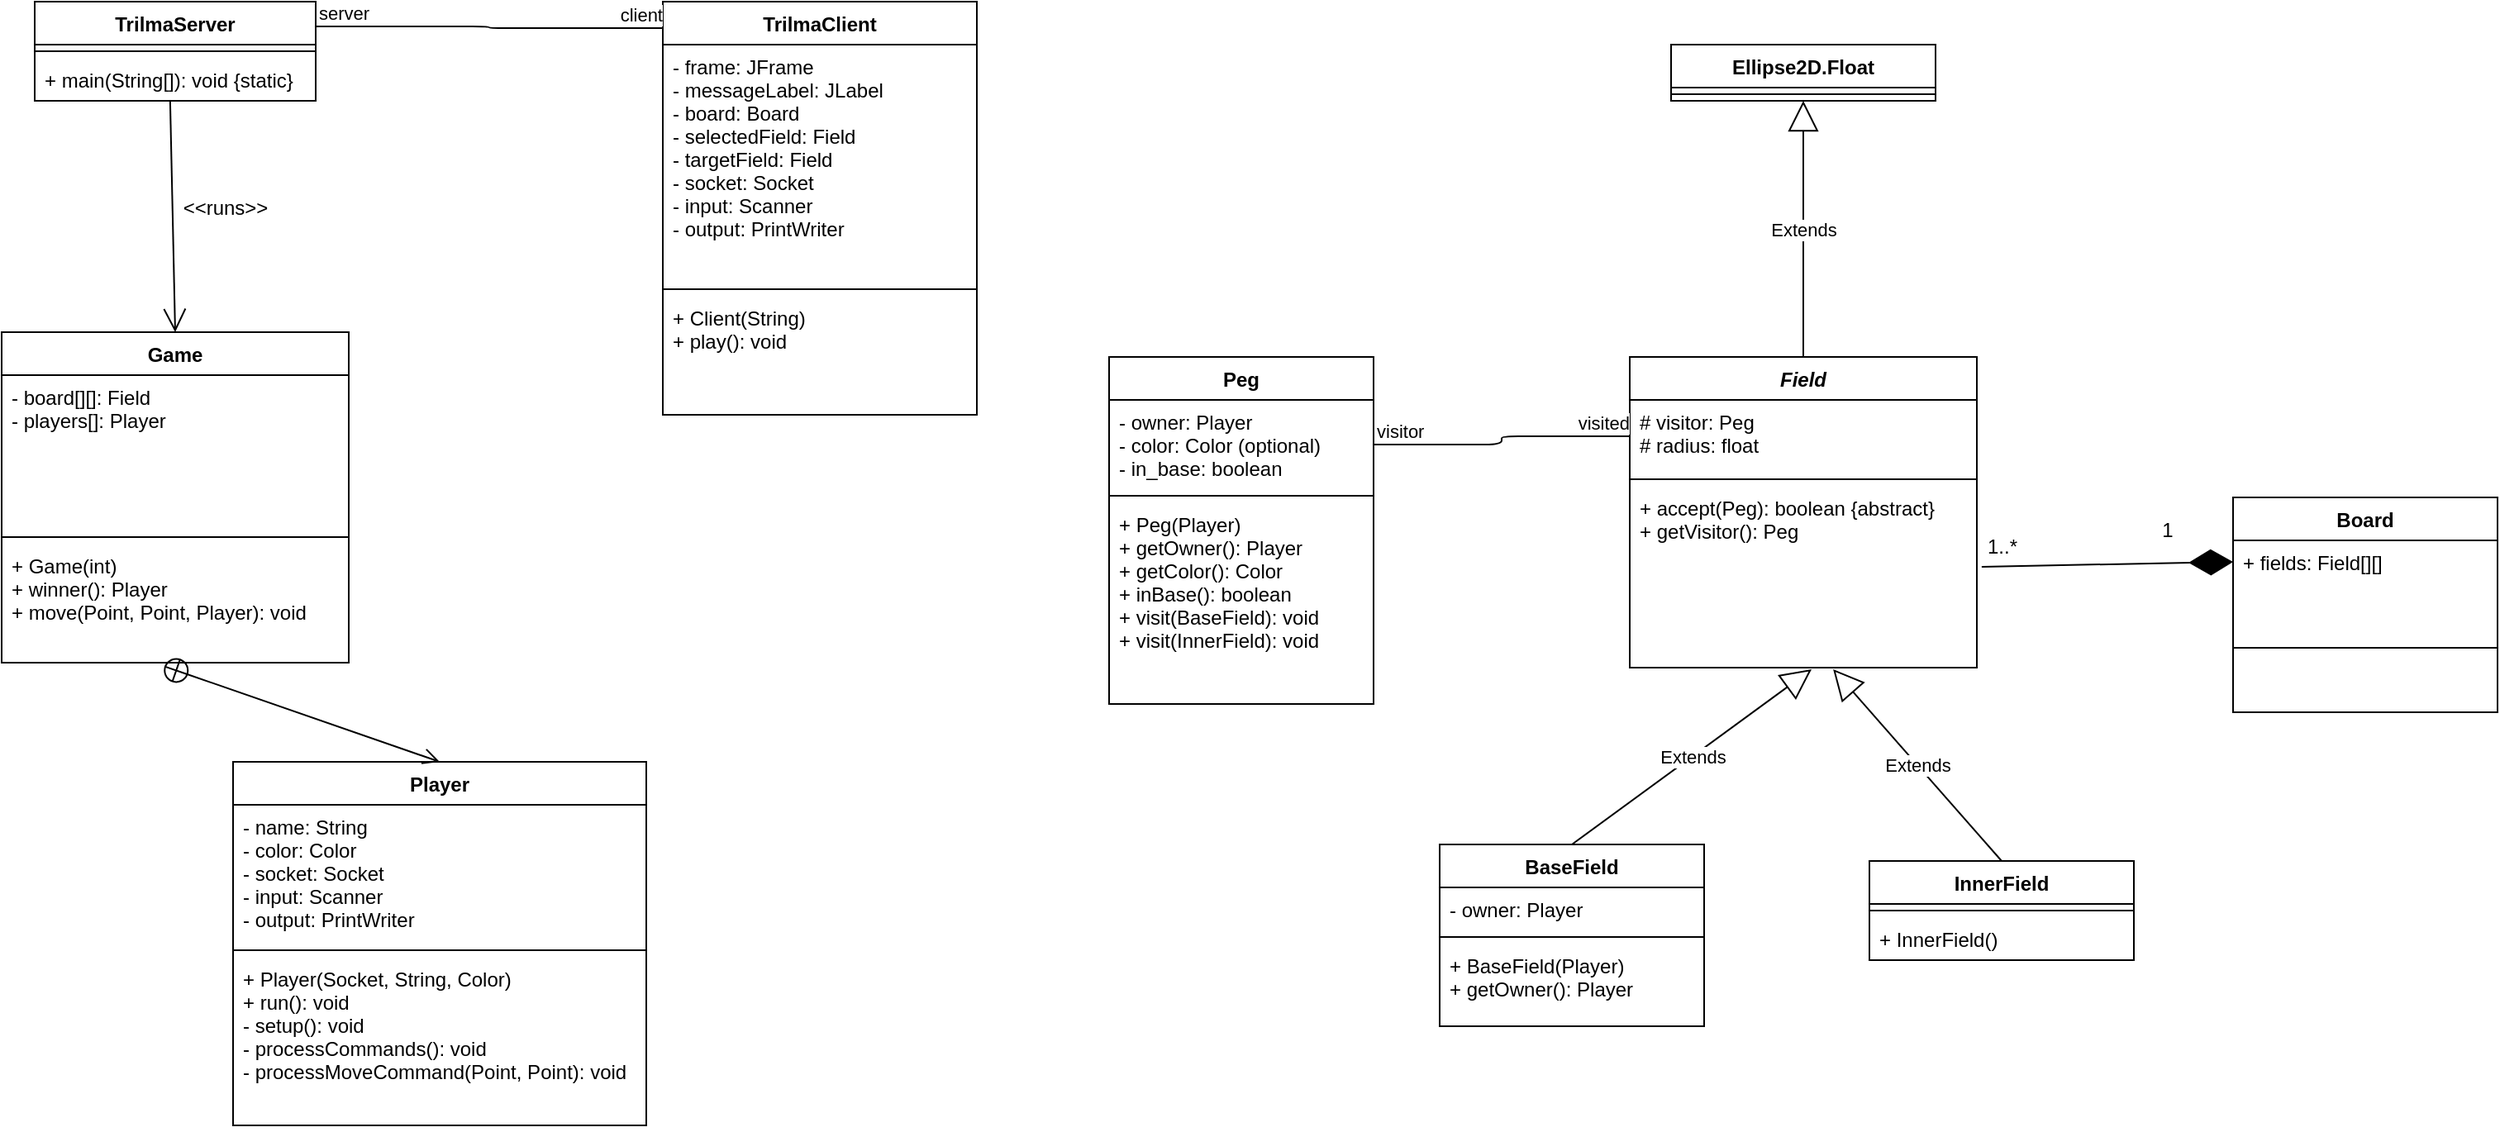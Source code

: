 <mxfile version="14.0.1" type="device"><diagram id="C5RBs43oDa-KdzZeNtuy" name="Page-1"><mxGraphModel dx="2182" dy="774" grid="1" gridSize="10" guides="1" tooltips="1" connect="1" arrows="1" fold="1" page="1" pageScale="1" pageWidth="827" pageHeight="1169" math="0" shadow="0"><root><mxCell id="WIyWlLk6GJQsqaUBKTNV-0"/><mxCell id="WIyWlLk6GJQsqaUBKTNV-1" parent="WIyWlLk6GJQsqaUBKTNV-0"/><mxCell id="_ynaElvUxv59CEccyUQl-5" value="" style="endArrow=diamondThin;endFill=1;endSize=24;html=1;exitX=1.014;exitY=0.445;exitDx=0;exitDy=0;exitPerimeter=0;entryX=0;entryY=0.5;entryDx=0;entryDy=0;" parent="WIyWlLk6GJQsqaUBKTNV-1" source="P3Boi44p3jtgZ2md4cfZ-20" target="Z-ylLWO6KV1ZyLTaMgf_-18" edge="1"><mxGeometry width="160" relative="1" as="geometry"><mxPoint x="420" y="389" as="sourcePoint"/><mxPoint x="650" y="398" as="targetPoint"/></mxGeometry></mxCell><mxCell id="_ynaElvUxv59CEccyUQl-6" value="1..*" style="text;html=1;align=center;verticalAlign=middle;resizable=0;points=[];autosize=1;" parent="WIyWlLk6GJQsqaUBKTNV-1" vertex="1"><mxGeometry x="485" y="380" width="30" height="20" as="geometry"/></mxCell><mxCell id="_ynaElvUxv59CEccyUQl-7" value="1" style="text;html=1;align=center;verticalAlign=middle;resizable=0;points=[];autosize=1;" parent="WIyWlLk6GJQsqaUBKTNV-1" vertex="1"><mxGeometry x="590" y="370" width="20" height="20" as="geometry"/></mxCell><mxCell id="_ynaElvUxv59CEccyUQl-23" value="TrilmaServer" style="swimlane;fontStyle=1;align=center;verticalAlign=top;childLayout=stackLayout;horizontal=1;startSize=26;horizontalStack=0;resizeParent=1;resizeParentMax=0;resizeLast=0;collapsible=1;marginBottom=0;" parent="WIyWlLk6GJQsqaUBKTNV-1" vertex="1"><mxGeometry x="-690" y="60" width="170" height="60" as="geometry"/></mxCell><mxCell id="_ynaElvUxv59CEccyUQl-25" value="" style="line;strokeWidth=1;fillColor=none;align=left;verticalAlign=middle;spacingTop=-1;spacingLeft=3;spacingRight=3;rotatable=0;labelPosition=right;points=[];portConstraint=eastwest;" parent="_ynaElvUxv59CEccyUQl-23" vertex="1"><mxGeometry y="26" width="170" height="8" as="geometry"/></mxCell><mxCell id="_ynaElvUxv59CEccyUQl-26" value="+ main(String[]): void {static}" style="text;strokeColor=none;fillColor=none;align=left;verticalAlign=top;spacingLeft=4;spacingRight=4;overflow=hidden;rotatable=0;points=[[0,0.5],[1,0.5]];portConstraint=eastwest;" parent="_ynaElvUxv59CEccyUQl-23" vertex="1"><mxGeometry y="34" width="170" height="26" as="geometry"/></mxCell><mxCell id="_ynaElvUxv59CEccyUQl-27" value="TrilmaClient" style="swimlane;fontStyle=1;align=center;verticalAlign=top;childLayout=stackLayout;horizontal=1;startSize=26;horizontalStack=0;resizeParent=1;resizeParentMax=0;resizeLast=0;collapsible=1;marginBottom=0;" parent="WIyWlLk6GJQsqaUBKTNV-1" vertex="1"><mxGeometry x="-310" y="60" width="190" height="250" as="geometry"/></mxCell><mxCell id="_ynaElvUxv59CEccyUQl-28" value="- frame: JFrame&#10;- messageLabel: JLabel&#10;- board: Board&#10;- selectedField: Field&#10;- targetField: Field&#10;- socket: Socket&#10;- input: Scanner&#10;- output: PrintWriter" style="text;strokeColor=none;fillColor=none;align=left;verticalAlign=top;spacingLeft=4;spacingRight=4;overflow=hidden;rotatable=0;points=[[0,0.5],[1,0.5]];portConstraint=eastwest;" parent="_ynaElvUxv59CEccyUQl-27" vertex="1"><mxGeometry y="26" width="190" height="144" as="geometry"/></mxCell><mxCell id="_ynaElvUxv59CEccyUQl-29" value="" style="line;strokeWidth=1;fillColor=none;align=left;verticalAlign=middle;spacingTop=-1;spacingLeft=3;spacingRight=3;rotatable=0;labelPosition=right;points=[];portConstraint=eastwest;" parent="_ynaElvUxv59CEccyUQl-27" vertex="1"><mxGeometry y="170" width="190" height="8" as="geometry"/></mxCell><mxCell id="_ynaElvUxv59CEccyUQl-30" value="+ Client(String)&#10;+ play(): void" style="text;strokeColor=none;fillColor=none;align=left;verticalAlign=top;spacingLeft=4;spacingRight=4;overflow=hidden;rotatable=0;points=[[0,0.5],[1,0.5]];portConstraint=eastwest;" parent="_ynaElvUxv59CEccyUQl-27" vertex="1"><mxGeometry y="178" width="190" height="72" as="geometry"/></mxCell><mxCell id="P3Boi44p3jtgZ2md4cfZ-4" value="Player" style="swimlane;fontStyle=1;align=center;verticalAlign=top;childLayout=stackLayout;horizontal=1;startSize=26;horizontalStack=0;resizeParent=1;resizeParentMax=0;resizeLast=0;collapsible=1;marginBottom=0;" parent="WIyWlLk6GJQsqaUBKTNV-1" vertex="1"><mxGeometry x="-570" y="520" width="250" height="220" as="geometry"/></mxCell><mxCell id="P3Boi44p3jtgZ2md4cfZ-5" value="- name: String&#10;- color: Color&#10;- socket: Socket&#10;- input: Scanner&#10;- output: PrintWriter" style="text;strokeColor=none;fillColor=none;align=left;verticalAlign=top;spacingLeft=4;spacingRight=4;overflow=hidden;rotatable=0;points=[[0,0.5],[1,0.5]];portConstraint=eastwest;" parent="P3Boi44p3jtgZ2md4cfZ-4" vertex="1"><mxGeometry y="26" width="250" height="84" as="geometry"/></mxCell><mxCell id="P3Boi44p3jtgZ2md4cfZ-6" value="" style="line;strokeWidth=1;fillColor=none;align=left;verticalAlign=middle;spacingTop=-1;spacingLeft=3;spacingRight=3;rotatable=0;labelPosition=right;points=[];portConstraint=eastwest;" parent="P3Boi44p3jtgZ2md4cfZ-4" vertex="1"><mxGeometry y="110" width="250" height="8" as="geometry"/></mxCell><mxCell id="P3Boi44p3jtgZ2md4cfZ-7" value="+ Player(Socket, String, Color)&#10;+ run(): void&#10;- setup(): void&#10;- processCommands(): void&#10;- processMoveCommand(Point, Point): void" style="text;strokeColor=none;fillColor=none;align=left;verticalAlign=top;spacingLeft=4;spacingRight=4;overflow=hidden;rotatable=0;points=[[0,0.5],[1,0.5]];portConstraint=eastwest;" parent="P3Boi44p3jtgZ2md4cfZ-4" vertex="1"><mxGeometry y="118" width="250" height="102" as="geometry"/></mxCell><mxCell id="P3Boi44p3jtgZ2md4cfZ-12" value="Peg" style="swimlane;fontStyle=1;align=center;verticalAlign=top;childLayout=stackLayout;horizontal=1;startSize=26;horizontalStack=0;resizeParent=1;resizeParentMax=0;resizeLast=0;collapsible=1;marginBottom=0;" parent="WIyWlLk6GJQsqaUBKTNV-1" vertex="1"><mxGeometry x="-40" y="275" width="160" height="210" as="geometry"/></mxCell><mxCell id="P3Boi44p3jtgZ2md4cfZ-13" value="- owner: Player&#10;- color: Color (optional)&#10;- in_base: boolean" style="text;strokeColor=none;fillColor=none;align=left;verticalAlign=top;spacingLeft=4;spacingRight=4;overflow=hidden;rotatable=0;points=[[0,0.5],[1,0.5]];portConstraint=eastwest;" parent="P3Boi44p3jtgZ2md4cfZ-12" vertex="1"><mxGeometry y="26" width="160" height="54" as="geometry"/></mxCell><mxCell id="P3Boi44p3jtgZ2md4cfZ-14" value="" style="line;strokeWidth=1;fillColor=none;align=left;verticalAlign=middle;spacingTop=-1;spacingLeft=3;spacingRight=3;rotatable=0;labelPosition=right;points=[];portConstraint=eastwest;" parent="P3Boi44p3jtgZ2md4cfZ-12" vertex="1"><mxGeometry y="80" width="160" height="8" as="geometry"/></mxCell><mxCell id="P3Boi44p3jtgZ2md4cfZ-15" value="+ Peg(Player)&#10;+ getOwner(): Player&#10;+ getColor(): Color&#10;+ inBase(): boolean&#10;+ visit(BaseField): void&#10;+ visit(InnerField): void" style="text;strokeColor=none;fillColor=none;align=left;verticalAlign=top;spacingLeft=4;spacingRight=4;overflow=hidden;rotatable=0;points=[[0,0.5],[1,0.5]];portConstraint=eastwest;" parent="P3Boi44p3jtgZ2md4cfZ-12" vertex="1"><mxGeometry y="88" width="160" height="122" as="geometry"/></mxCell><mxCell id="P3Boi44p3jtgZ2md4cfZ-17" value="Field" style="swimlane;fontStyle=3;align=center;verticalAlign=top;childLayout=stackLayout;horizontal=1;startSize=26;horizontalStack=0;resizeParent=1;resizeParentMax=0;resizeLast=0;collapsible=1;marginBottom=0;" parent="WIyWlLk6GJQsqaUBKTNV-1" vertex="1"><mxGeometry x="275" y="275" width="210" height="188" as="geometry"/></mxCell><mxCell id="P3Boi44p3jtgZ2md4cfZ-18" value="# visitor: Peg&#10;# radius: float" style="text;strokeColor=none;fillColor=none;align=left;verticalAlign=top;spacingLeft=4;spacingRight=4;overflow=hidden;rotatable=0;points=[[0,0.5],[1,0.5]];portConstraint=eastwest;" parent="P3Boi44p3jtgZ2md4cfZ-17" vertex="1"><mxGeometry y="26" width="210" height="44" as="geometry"/></mxCell><mxCell id="P3Boi44p3jtgZ2md4cfZ-19" value="" style="line;strokeWidth=1;fillColor=none;align=left;verticalAlign=middle;spacingTop=-1;spacingLeft=3;spacingRight=3;rotatable=0;labelPosition=right;points=[];portConstraint=eastwest;" parent="P3Boi44p3jtgZ2md4cfZ-17" vertex="1"><mxGeometry y="70" width="210" height="8" as="geometry"/></mxCell><mxCell id="P3Boi44p3jtgZ2md4cfZ-20" value="+ accept(Peg): boolean {abstract}&#10;+ getVisitor(): Peg" style="text;strokeColor=none;fillColor=none;align=left;verticalAlign=top;spacingLeft=4;spacingRight=4;overflow=hidden;rotatable=0;points=[[0,0.5],[1,0.5]];portConstraint=eastwest;fontStyle=0" parent="P3Boi44p3jtgZ2md4cfZ-17" vertex="1"><mxGeometry y="78" width="210" height="110" as="geometry"/></mxCell><mxCell id="P3Boi44p3jtgZ2md4cfZ-25" value="BaseField" style="swimlane;fontStyle=1;align=center;verticalAlign=top;childLayout=stackLayout;horizontal=1;startSize=26;horizontalStack=0;resizeParent=1;resizeParentMax=0;resizeLast=0;collapsible=1;marginBottom=0;" parent="WIyWlLk6GJQsqaUBKTNV-1" vertex="1"><mxGeometry x="160" y="570" width="160" height="110" as="geometry"/></mxCell><mxCell id="P3Boi44p3jtgZ2md4cfZ-26" value="- owner: Player" style="text;strokeColor=none;fillColor=none;align=left;verticalAlign=top;spacingLeft=4;spacingRight=4;overflow=hidden;rotatable=0;points=[[0,0.5],[1,0.5]];portConstraint=eastwest;" parent="P3Boi44p3jtgZ2md4cfZ-25" vertex="1"><mxGeometry y="26" width="160" height="26" as="geometry"/></mxCell><mxCell id="P3Boi44p3jtgZ2md4cfZ-27" value="" style="line;strokeWidth=1;fillColor=none;align=left;verticalAlign=middle;spacingTop=-1;spacingLeft=3;spacingRight=3;rotatable=0;labelPosition=right;points=[];portConstraint=eastwest;" parent="P3Boi44p3jtgZ2md4cfZ-25" vertex="1"><mxGeometry y="52" width="160" height="8" as="geometry"/></mxCell><mxCell id="P3Boi44p3jtgZ2md4cfZ-28" value="+ BaseField(Player)&#10;+ getOwner(): Player" style="text;strokeColor=none;fillColor=none;align=left;verticalAlign=top;spacingLeft=4;spacingRight=4;overflow=hidden;rotatable=0;points=[[0,0.5],[1,0.5]];portConstraint=eastwest;" parent="P3Boi44p3jtgZ2md4cfZ-25" vertex="1"><mxGeometry y="60" width="160" height="50" as="geometry"/></mxCell><mxCell id="P3Boi44p3jtgZ2md4cfZ-29" value="InnerField" style="swimlane;fontStyle=1;align=center;verticalAlign=top;childLayout=stackLayout;horizontal=1;startSize=26;horizontalStack=0;resizeParent=1;resizeParentMax=0;resizeLast=0;collapsible=1;marginBottom=0;" parent="WIyWlLk6GJQsqaUBKTNV-1" vertex="1"><mxGeometry x="420" y="580" width="160" height="60" as="geometry"/></mxCell><mxCell id="P3Boi44p3jtgZ2md4cfZ-31" value="" style="line;strokeWidth=1;fillColor=none;align=left;verticalAlign=middle;spacingTop=-1;spacingLeft=3;spacingRight=3;rotatable=0;labelPosition=right;points=[];portConstraint=eastwest;" parent="P3Boi44p3jtgZ2md4cfZ-29" vertex="1"><mxGeometry y="26" width="160" height="8" as="geometry"/></mxCell><mxCell id="P3Boi44p3jtgZ2md4cfZ-32" value="+ InnerField()" style="text;strokeColor=none;fillColor=none;align=left;verticalAlign=top;spacingLeft=4;spacingRight=4;overflow=hidden;rotatable=0;points=[[0,0.5],[1,0.5]];portConstraint=eastwest;" parent="P3Boi44p3jtgZ2md4cfZ-29" vertex="1"><mxGeometry y="34" width="160" height="26" as="geometry"/></mxCell><mxCell id="P3Boi44p3jtgZ2md4cfZ-33" value="Extends" style="endArrow=block;endSize=16;endFill=0;html=1;exitX=0.5;exitY=0;exitDx=0;exitDy=0;entryX=0.524;entryY=1.009;entryDx=0;entryDy=0;entryPerimeter=0;" parent="WIyWlLk6GJQsqaUBKTNV-1" source="P3Boi44p3jtgZ2md4cfZ-25" target="P3Boi44p3jtgZ2md4cfZ-20" edge="1"><mxGeometry width="160" relative="1" as="geometry"><mxPoint x="250" y="440" as="sourcePoint"/><mxPoint x="410" y="440" as="targetPoint"/></mxGeometry></mxCell><mxCell id="P3Boi44p3jtgZ2md4cfZ-34" value="Extends" style="endArrow=block;endSize=16;endFill=0;html=1;exitX=0.5;exitY=0;exitDx=0;exitDy=0;entryX=0.586;entryY=1.009;entryDx=0;entryDy=0;entryPerimeter=0;" parent="WIyWlLk6GJQsqaUBKTNV-1" source="P3Boi44p3jtgZ2md4cfZ-29" target="P3Boi44p3jtgZ2md4cfZ-20" edge="1"><mxGeometry width="160" relative="1" as="geometry"><mxPoint x="250" y="440" as="sourcePoint"/><mxPoint x="389" y="460" as="targetPoint"/></mxGeometry></mxCell><mxCell id="Z-ylLWO6KV1ZyLTaMgf_-4" value="Ellipse2D.Float" style="swimlane;fontStyle=1;align=center;verticalAlign=top;childLayout=stackLayout;horizontal=1;startSize=26;horizontalStack=0;resizeParent=1;resizeParentMax=0;resizeLast=0;collapsible=1;marginBottom=0;" parent="WIyWlLk6GJQsqaUBKTNV-1" vertex="1"><mxGeometry x="300" y="86" width="160" height="34" as="geometry"/></mxCell><mxCell id="Z-ylLWO6KV1ZyLTaMgf_-6" value="" style="line;strokeWidth=1;fillColor=none;align=left;verticalAlign=middle;spacingTop=-1;spacingLeft=3;spacingRight=3;rotatable=0;labelPosition=right;points=[];portConstraint=eastwest;" parent="Z-ylLWO6KV1ZyLTaMgf_-4" vertex="1"><mxGeometry y="26" width="160" height="8" as="geometry"/></mxCell><mxCell id="Z-ylLWO6KV1ZyLTaMgf_-8" value="Extends" style="endArrow=block;endSize=16;endFill=0;html=1;exitX=0.5;exitY=0;exitDx=0;exitDy=0;entryX=0.5;entryY=1;entryDx=0;entryDy=0;" parent="WIyWlLk6GJQsqaUBKTNV-1" source="P3Boi44p3jtgZ2md4cfZ-17" target="Z-ylLWO6KV1ZyLTaMgf_-4" edge="1"><mxGeometry width="160" relative="1" as="geometry"><mxPoint x="240" y="420" as="sourcePoint"/><mxPoint x="400" y="420" as="targetPoint"/></mxGeometry></mxCell><mxCell id="Z-ylLWO6KV1ZyLTaMgf_-17" value="Board" style="swimlane;fontStyle=1;align=center;verticalAlign=top;childLayout=stackLayout;horizontal=1;startSize=26;horizontalStack=0;resizeParent=1;resizeParentMax=0;resizeLast=0;collapsible=1;marginBottom=0;" parent="WIyWlLk6GJQsqaUBKTNV-1" vertex="1"><mxGeometry x="640" y="360" width="160" height="130" as="geometry"/></mxCell><mxCell id="Z-ylLWO6KV1ZyLTaMgf_-18" value="+ fields: Field[][]" style="text;strokeColor=none;fillColor=none;align=left;verticalAlign=top;spacingLeft=4;spacingRight=4;overflow=hidden;rotatable=0;points=[[0,0.5],[1,0.5]];portConstraint=eastwest;" parent="Z-ylLWO6KV1ZyLTaMgf_-17" vertex="1"><mxGeometry y="26" width="160" height="26" as="geometry"/></mxCell><mxCell id="Z-ylLWO6KV1ZyLTaMgf_-19" value="" style="line;strokeWidth=1;fillColor=none;align=left;verticalAlign=middle;spacingTop=-1;spacingLeft=3;spacingRight=3;rotatable=0;labelPosition=right;points=[];portConstraint=eastwest;" parent="Z-ylLWO6KV1ZyLTaMgf_-17" vertex="1"><mxGeometry y="52" width="160" height="78" as="geometry"/></mxCell><mxCell id="kYy_7Y2Fd9dhygYP-oi2-2" value="Game" style="swimlane;fontStyle=1;align=center;verticalAlign=top;childLayout=stackLayout;horizontal=1;startSize=26;horizontalStack=0;resizeParent=1;resizeParentMax=0;resizeLast=0;collapsible=1;marginBottom=0;" vertex="1" parent="WIyWlLk6GJQsqaUBKTNV-1"><mxGeometry x="-710" y="260" width="210" height="200" as="geometry"/></mxCell><mxCell id="kYy_7Y2Fd9dhygYP-oi2-3" value="- board[][]: Field&#10;- players[]: Player" style="text;strokeColor=none;fillColor=none;align=left;verticalAlign=top;spacingLeft=4;spacingRight=4;overflow=hidden;rotatable=0;points=[[0,0.5],[1,0.5]];portConstraint=eastwest;" vertex="1" parent="kYy_7Y2Fd9dhygYP-oi2-2"><mxGeometry y="26" width="210" height="94" as="geometry"/></mxCell><mxCell id="kYy_7Y2Fd9dhygYP-oi2-4" value="" style="line;strokeWidth=1;fillColor=none;align=left;verticalAlign=middle;spacingTop=-1;spacingLeft=3;spacingRight=3;rotatable=0;labelPosition=right;points=[];portConstraint=eastwest;" vertex="1" parent="kYy_7Y2Fd9dhygYP-oi2-2"><mxGeometry y="120" width="210" height="8" as="geometry"/></mxCell><mxCell id="kYy_7Y2Fd9dhygYP-oi2-5" value="+ Game(int)&#10;+ winner(): Player&#10;+ move(Point, Point, Player): void" style="text;strokeColor=none;fillColor=none;align=left;verticalAlign=top;spacingLeft=4;spacingRight=4;overflow=hidden;rotatable=0;points=[[0,0.5],[1,0.5]];portConstraint=eastwest;" vertex="1" parent="kYy_7Y2Fd9dhygYP-oi2-2"><mxGeometry y="128" width="210" height="72" as="geometry"/></mxCell><mxCell id="kYy_7Y2Fd9dhygYP-oi2-12" value="" style="endArrow=open;startArrow=circlePlus;endFill=0;startFill=0;endSize=8;html=1;exitX=0.467;exitY=1.029;exitDx=0;exitDy=0;exitPerimeter=0;entryX=0.5;entryY=0;entryDx=0;entryDy=0;" edge="1" parent="WIyWlLk6GJQsqaUBKTNV-1" source="kYy_7Y2Fd9dhygYP-oi2-5" target="P3Boi44p3jtgZ2md4cfZ-4"><mxGeometry width="160" relative="1" as="geometry"><mxPoint x="-240" y="330" as="sourcePoint"/><mxPoint x="-80" y="330" as="targetPoint"/></mxGeometry></mxCell><mxCell id="kYy_7Y2Fd9dhygYP-oi2-14" value="" style="endArrow=none;html=1;edgeStyle=orthogonalEdgeStyle;exitX=1;exitY=0.5;exitDx=0;exitDy=0;entryX=0;entryY=0.5;entryDx=0;entryDy=0;" edge="1" parent="WIyWlLk6GJQsqaUBKTNV-1" source="P3Boi44p3jtgZ2md4cfZ-13" target="P3Boi44p3jtgZ2md4cfZ-18"><mxGeometry relative="1" as="geometry"><mxPoint x="230" y="280" as="sourcePoint"/><mxPoint x="270" y="310" as="targetPoint"/></mxGeometry></mxCell><mxCell id="kYy_7Y2Fd9dhygYP-oi2-15" value="visitor" style="edgeLabel;resizable=0;html=1;align=left;verticalAlign=bottom;" connectable="0" vertex="1" parent="kYy_7Y2Fd9dhygYP-oi2-14"><mxGeometry x="-1" relative="1" as="geometry"/></mxCell><mxCell id="kYy_7Y2Fd9dhygYP-oi2-16" value="visited" style="edgeLabel;resizable=0;html=1;align=right;verticalAlign=bottom;" connectable="0" vertex="1" parent="kYy_7Y2Fd9dhygYP-oi2-14"><mxGeometry x="1" relative="1" as="geometry"/></mxCell><mxCell id="kYy_7Y2Fd9dhygYP-oi2-17" value="" style="endArrow=open;endFill=1;endSize=12;html=1;entryX=0.5;entryY=0;entryDx=0;entryDy=0;exitX=0.482;exitY=1;exitDx=0;exitDy=0;exitPerimeter=0;" edge="1" parent="WIyWlLk6GJQsqaUBKTNV-1" source="_ynaElvUxv59CEccyUQl-26" target="kYy_7Y2Fd9dhygYP-oi2-2"><mxGeometry width="160" relative="1" as="geometry"><mxPoint x="-640" y="170" as="sourcePoint"/><mxPoint x="-430" y="330" as="targetPoint"/></mxGeometry></mxCell><mxCell id="kYy_7Y2Fd9dhygYP-oi2-18" value="&amp;lt;&amp;lt;runs&amp;gt;&amp;gt;" style="text;html=1;align=center;verticalAlign=middle;resizable=0;points=[];autosize=1;" vertex="1" parent="WIyWlLk6GJQsqaUBKTNV-1"><mxGeometry x="-610" y="175" width="70" height="20" as="geometry"/></mxCell><mxCell id="kYy_7Y2Fd9dhygYP-oi2-19" value="" style="endArrow=none;html=1;edgeStyle=orthogonalEdgeStyle;exitX=1;exitY=0.25;exitDx=0;exitDy=0;entryX=0;entryY=0.064;entryDx=0;entryDy=0;entryPerimeter=0;" edge="1" parent="WIyWlLk6GJQsqaUBKTNV-1" source="_ynaElvUxv59CEccyUQl-23" target="_ynaElvUxv59CEccyUQl-27"><mxGeometry relative="1" as="geometry"><mxPoint x="-450" y="320" as="sourcePoint"/><mxPoint x="-290" y="320" as="targetPoint"/></mxGeometry></mxCell><mxCell id="kYy_7Y2Fd9dhygYP-oi2-20" value="server" style="edgeLabel;resizable=0;html=1;align=left;verticalAlign=bottom;" connectable="0" vertex="1" parent="kYy_7Y2Fd9dhygYP-oi2-19"><mxGeometry x="-1" relative="1" as="geometry"/></mxCell><mxCell id="kYy_7Y2Fd9dhygYP-oi2-21" value="client" style="edgeLabel;resizable=0;html=1;align=right;verticalAlign=bottom;" connectable="0" vertex="1" parent="kYy_7Y2Fd9dhygYP-oi2-19"><mxGeometry x="1" relative="1" as="geometry"/></mxCell></root></mxGraphModel></diagram></mxfile>